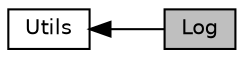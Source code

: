 digraph "Log"
{
  edge [fontname="Helvetica",fontsize="10",labelfontname="Helvetica",labelfontsize="10"];
  node [fontname="Helvetica",fontsize="10",shape=record];
  rankdir=LR;
  Node0 [label="Log",height=0.2,width=0.4,color="black", fillcolor="grey75", style="filled", fontcolor="black"];
  Node1 [label="Utils",height=0.2,width=0.4,color="black", fillcolor="white", style="filled",URL="$group__Utils.html"];
  Node1->Node0 [shape=plaintext, dir="back", style="solid"];
}
